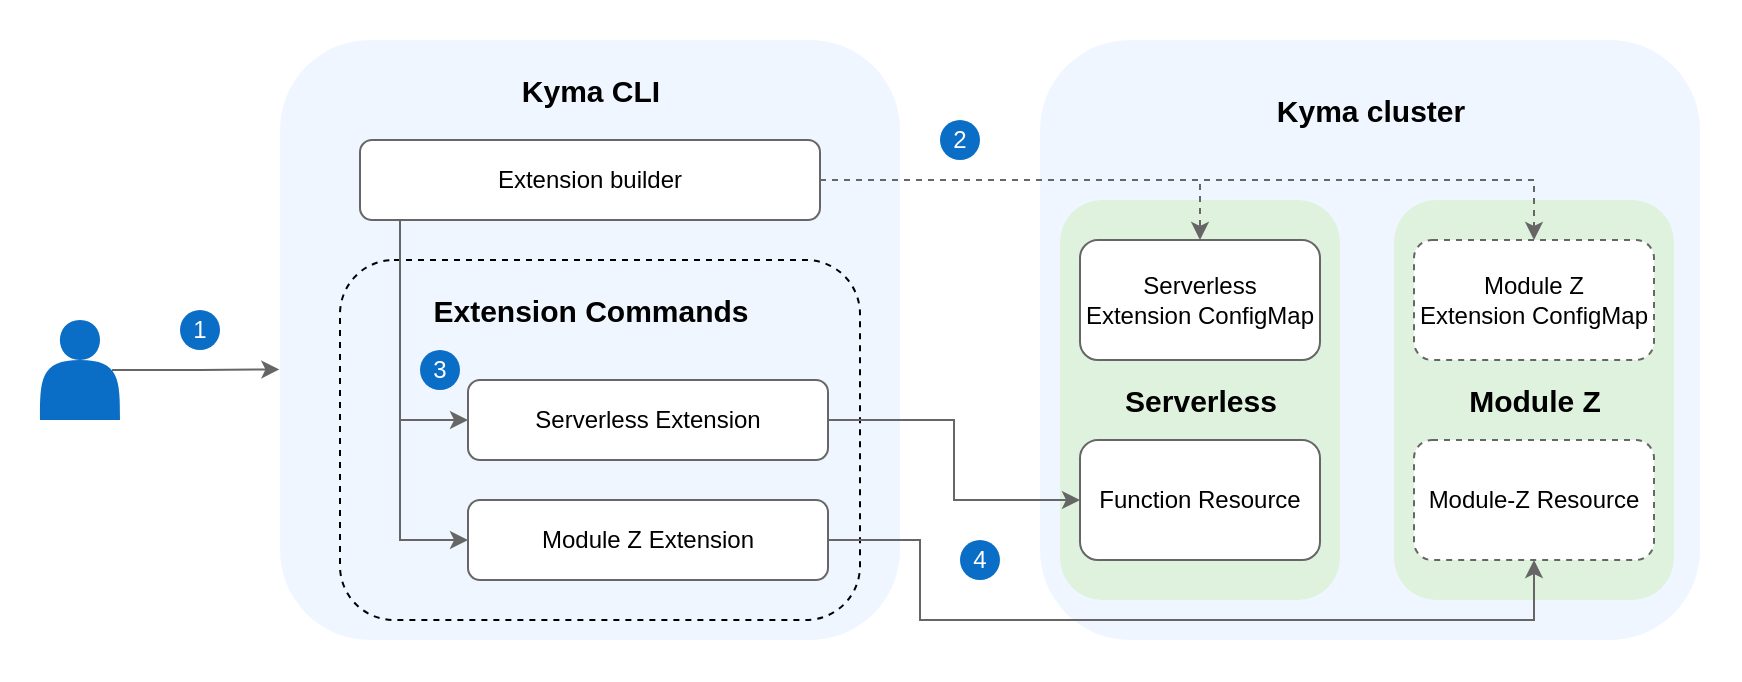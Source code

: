 <mxfile version="26.2.14">
  <diagram name="Page-1" id="3wcn3eSIUHcrDZ13uMIT">
    <mxGraphModel dx="2032" dy="804" grid="1" gridSize="10" guides="1" tooltips="1" connect="1" arrows="1" fold="1" page="1" pageScale="1" pageWidth="827" pageHeight="1169" math="0" shadow="0">
      <root>
        <mxCell id="0" />
        <mxCell id="1" parent="0" />
        <mxCell id="xKF-eual7p8Pqb8pcDHl-140" value="" style="group" vertex="1" connectable="0" parent="1">
          <mxGeometry width="870" height="340" as="geometry" />
        </mxCell>
        <mxCell id="xKF-eual7p8Pqb8pcDHl-139" value="" style="rounded=0;whiteSpace=wrap;html=1;strokeColor=none;" vertex="1" parent="xKF-eual7p8Pqb8pcDHl-140">
          <mxGeometry width="870" height="340" as="geometry" />
        </mxCell>
        <mxCell id="xKF-eual7p8Pqb8pcDHl-16" value="" style="rounded=1;whiteSpace=wrap;html=1;fillColor=#F0F6FF;strokeColor=none;" vertex="1" parent="xKF-eual7p8Pqb8pcDHl-140">
          <mxGeometry x="140" y="20" width="310" height="300" as="geometry" />
        </mxCell>
        <mxCell id="xKF-eual7p8Pqb8pcDHl-59" value="" style="rounded=1;whiteSpace=wrap;html=1;fillColor=none;strokeColor=default;dashed=1;" vertex="1" parent="xKF-eual7p8Pqb8pcDHl-140">
          <mxGeometry x="170" y="130" width="260" height="180" as="geometry" />
        </mxCell>
        <mxCell id="xKF-eual7p8Pqb8pcDHl-4" value="" style="rounded=1;whiteSpace=wrap;html=1;fillColor=#F0F6FF;strokeColor=none;glass=0;" vertex="1" parent="xKF-eual7p8Pqb8pcDHl-140">
          <mxGeometry x="520" y="20" width="330" height="300" as="geometry" />
        </mxCell>
        <mxCell id="xKF-eual7p8Pqb8pcDHl-5" value="Kyma cluster" style="text;html=1;align=center;verticalAlign=middle;resizable=0;points=[];autosize=1;strokeColor=none;fillColor=none;fontStyle=1;fontSize=15;" vertex="1" parent="xKF-eual7p8Pqb8pcDHl-140">
          <mxGeometry x="630" y="40" width="110" height="30" as="geometry" />
        </mxCell>
        <mxCell id="xKF-eual7p8Pqb8pcDHl-23" style="edgeStyle=orthogonalEdgeStyle;rounded=0;orthogonalLoop=1;jettySize=auto;html=1;exitX=0;exitY=0.75;exitDx=0;exitDy=0;entryX=0;entryY=0.5;entryDx=0;entryDy=0;strokeColor=#666666;" edge="1" parent="xKF-eual7p8Pqb8pcDHl-140" source="xKF-eual7p8Pqb8pcDHl-9" target="xKF-eual7p8Pqb8pcDHl-20">
          <mxGeometry relative="1" as="geometry">
            <Array as="points">
              <mxPoint x="180" y="90" />
              <mxPoint x="200" y="90" />
              <mxPoint x="200" y="270" />
            </Array>
          </mxGeometry>
        </mxCell>
        <mxCell id="xKF-eual7p8Pqb8pcDHl-24" style="edgeStyle=orthogonalEdgeStyle;rounded=0;orthogonalLoop=1;jettySize=auto;html=1;exitX=0;exitY=0.5;exitDx=0;exitDy=0;entryX=0;entryY=0.5;entryDx=0;entryDy=0;strokeColor=#666666;" edge="1" parent="xKF-eual7p8Pqb8pcDHl-140" source="xKF-eual7p8Pqb8pcDHl-9" target="xKF-eual7p8Pqb8pcDHl-19">
          <mxGeometry relative="1" as="geometry">
            <Array as="points">
              <mxPoint x="180" y="80" />
              <mxPoint x="200" y="80" />
              <mxPoint x="200" y="210" />
            </Array>
          </mxGeometry>
        </mxCell>
        <mxCell id="xKF-eual7p8Pqb8pcDHl-9" value="Extension builder" style="rounded=1;whiteSpace=wrap;html=1;strokeColor=#666666;" vertex="1" parent="xKF-eual7p8Pqb8pcDHl-140">
          <mxGeometry x="180" y="70" width="230" height="40" as="geometry" />
        </mxCell>
        <mxCell id="xKF-eual7p8Pqb8pcDHl-14" style="edgeStyle=orthogonalEdgeStyle;rounded=0;orthogonalLoop=1;jettySize=auto;html=1;exitX=0.9;exitY=0.5;exitDx=0;exitDy=0;exitPerimeter=0;entryX=-0.001;entryY=0.549;entryDx=0;entryDy=0;strokeColor=#666666;entryPerimeter=0;" edge="1" parent="xKF-eual7p8Pqb8pcDHl-140" source="xKF-eual7p8Pqb8pcDHl-13" target="xKF-eual7p8Pqb8pcDHl-16">
          <mxGeometry relative="1" as="geometry" />
        </mxCell>
        <mxCell id="xKF-eual7p8Pqb8pcDHl-13" value="" style="shape=actor;whiteSpace=wrap;html=1;strokeColor=none;fillColor=#0A6EC7;" vertex="1" parent="xKF-eual7p8Pqb8pcDHl-140">
          <mxGeometry x="20" y="160" width="40" height="50" as="geometry" />
        </mxCell>
        <mxCell id="xKF-eual7p8Pqb8pcDHl-17" value="Kyma CLI" style="text;html=1;align=center;verticalAlign=middle;resizable=0;points=[];autosize=1;strokeColor=none;fillColor=none;fontStyle=1;fontSize=15;" vertex="1" parent="xKF-eual7p8Pqb8pcDHl-140">
          <mxGeometry x="250" y="30" width="90" height="30" as="geometry" />
        </mxCell>
        <mxCell id="xKF-eual7p8Pqb8pcDHl-19" value="Serverless&amp;nbsp;Extension" style="rounded=1;whiteSpace=wrap;html=1;strokeColor=#666666;" vertex="1" parent="xKF-eual7p8Pqb8pcDHl-140">
          <mxGeometry x="234" y="190" width="180" height="40" as="geometry" />
        </mxCell>
        <mxCell id="xKF-eual7p8Pqb8pcDHl-20" value="Module Z Extension" style="rounded=1;whiteSpace=wrap;html=1;strokeColor=#666666;" vertex="1" parent="xKF-eual7p8Pqb8pcDHl-140">
          <mxGeometry x="234" y="250" width="180" height="40" as="geometry" />
        </mxCell>
        <mxCell id="xKF-eual7p8Pqb8pcDHl-26" value="1" style="ellipse;whiteSpace=wrap;html=1;aspect=fixed;strokeColor=none;fillColor=#0A6EC7;fontColor=#FFFFFF;labelBackgroundColor=none;" vertex="1" parent="xKF-eual7p8Pqb8pcDHl-140">
          <mxGeometry x="90" y="155" width="20" height="20" as="geometry" />
        </mxCell>
        <mxCell id="xKF-eual7p8Pqb8pcDHl-27" value="2" style="ellipse;whiteSpace=wrap;html=1;aspect=fixed;strokeColor=none;fillColor=#0A6EC7;fontColor=#FFFFFF;labelBackgroundColor=none;" vertex="1" parent="xKF-eual7p8Pqb8pcDHl-140">
          <mxGeometry x="470" y="60" width="20" height="20" as="geometry" />
        </mxCell>
        <mxCell id="xKF-eual7p8Pqb8pcDHl-28" value="3" style="ellipse;whiteSpace=wrap;html=1;aspect=fixed;strokeColor=none;fillColor=#0A6EC7;fontColor=#FFFFFF;labelBackgroundColor=none;" vertex="1" parent="xKF-eual7p8Pqb8pcDHl-140">
          <mxGeometry x="210" y="175" width="20" height="20" as="geometry" />
        </mxCell>
        <mxCell id="xKF-eual7p8Pqb8pcDHl-60" value="Extension Commands" style="text;html=1;align=center;verticalAlign=middle;resizable=0;points=[];autosize=1;strokeColor=none;fillColor=none;fontStyle=1;fontSize=15;" vertex="1" parent="xKF-eual7p8Pqb8pcDHl-140">
          <mxGeometry x="210" y="140" width="170" height="30" as="geometry" />
        </mxCell>
        <mxCell id="xKF-eual7p8Pqb8pcDHl-66" value="4" style="ellipse;whiteSpace=wrap;html=1;aspect=fixed;strokeColor=none;fillColor=#0A6EC7;fontColor=#FFFFFF;labelBackgroundColor=none;" vertex="1" parent="xKF-eual7p8Pqb8pcDHl-140">
          <mxGeometry x="480" y="270" width="20" height="20" as="geometry" />
        </mxCell>
        <mxCell id="xKF-eual7p8Pqb8pcDHl-132" value="" style="rounded=1;whiteSpace=wrap;html=1;fillColor=#DEF2DD;strokeColor=none;" vertex="1" parent="xKF-eual7p8Pqb8pcDHl-140">
          <mxGeometry x="530" y="100" width="140" height="200" as="geometry" />
        </mxCell>
        <mxCell id="xKF-eual7p8Pqb8pcDHl-6" value="Serverless&lt;div&gt;Extension ConfigMap&lt;/div&gt;" style="rounded=1;whiteSpace=wrap;html=1;strokeColor=#666666;" vertex="1" parent="xKF-eual7p8Pqb8pcDHl-140">
          <mxGeometry x="540" y="120" width="120" height="60" as="geometry" />
        </mxCell>
        <mxCell id="xKF-eual7p8Pqb8pcDHl-63" value="Function Resource" style="rounded=1;whiteSpace=wrap;html=1;strokeColor=#666666;" vertex="1" parent="xKF-eual7p8Pqb8pcDHl-140">
          <mxGeometry x="540" y="220" width="120" height="60" as="geometry" />
        </mxCell>
        <mxCell id="xKF-eual7p8Pqb8pcDHl-12" style="edgeStyle=orthogonalEdgeStyle;rounded=0;orthogonalLoop=1;jettySize=auto;html=1;exitX=1;exitY=0.5;exitDx=0;exitDy=0;entryX=0.5;entryY=0;entryDx=0;entryDy=0;strokeColor=#666666;dashed=1;" edge="1" parent="xKF-eual7p8Pqb8pcDHl-140" source="xKF-eual7p8Pqb8pcDHl-9" target="xKF-eual7p8Pqb8pcDHl-6">
          <mxGeometry relative="1" as="geometry">
            <Array as="points">
              <mxPoint x="600" y="90" />
            </Array>
          </mxGeometry>
        </mxCell>
        <mxCell id="xKF-eual7p8Pqb8pcDHl-65" style="edgeStyle=orthogonalEdgeStyle;rounded=0;orthogonalLoop=1;jettySize=auto;html=1;exitX=1;exitY=0.5;exitDx=0;exitDy=0;entryX=0;entryY=0.5;entryDx=0;entryDy=0;strokeColor=#666666;" edge="1" parent="xKF-eual7p8Pqb8pcDHl-140" source="xKF-eual7p8Pqb8pcDHl-19" target="xKF-eual7p8Pqb8pcDHl-63">
          <mxGeometry relative="1" as="geometry" />
        </mxCell>
        <mxCell id="xKF-eual7p8Pqb8pcDHl-133" value="Serverless" style="text;html=1;align=center;verticalAlign=middle;resizable=0;points=[];autosize=1;strokeColor=none;fillColor=none;fontStyle=1;fontSize=15;" vertex="1" parent="xKF-eual7p8Pqb8pcDHl-140">
          <mxGeometry x="555" y="185" width="90" height="30" as="geometry" />
        </mxCell>
        <mxCell id="xKF-eual7p8Pqb8pcDHl-134" value="" style="rounded=1;whiteSpace=wrap;html=1;fillColor=#DEF2DD;strokeColor=none;" vertex="1" parent="xKF-eual7p8Pqb8pcDHl-140">
          <mxGeometry x="697" y="100" width="140" height="200" as="geometry" />
        </mxCell>
        <mxCell id="xKF-eual7p8Pqb8pcDHl-8" value="Module Z&lt;div&gt;Extension ConfigMap&lt;/div&gt;" style="rounded=1;whiteSpace=wrap;html=1;strokeColor=#666666;dashed=1;" vertex="1" parent="xKF-eual7p8Pqb8pcDHl-140">
          <mxGeometry x="707" y="120" width="120" height="60" as="geometry" />
        </mxCell>
        <mxCell id="xKF-eual7p8Pqb8pcDHl-11" style="edgeStyle=orthogonalEdgeStyle;rounded=0;orthogonalLoop=1;jettySize=auto;html=1;exitX=1;exitY=0.5;exitDx=0;exitDy=0;entryX=0.5;entryY=0;entryDx=0;entryDy=0;strokeColor=#666666;dashed=1;" edge="1" parent="xKF-eual7p8Pqb8pcDHl-140" source="xKF-eual7p8Pqb8pcDHl-9" target="xKF-eual7p8Pqb8pcDHl-8">
          <mxGeometry relative="1" as="geometry">
            <Array as="points">
              <mxPoint x="767" y="90" />
            </Array>
          </mxGeometry>
        </mxCell>
        <mxCell id="xKF-eual7p8Pqb8pcDHl-135" value="Module-Z Resource" style="rounded=1;whiteSpace=wrap;html=1;strokeColor=#666666;dashed=1;" vertex="1" parent="xKF-eual7p8Pqb8pcDHl-140">
          <mxGeometry x="707" y="220" width="120" height="60" as="geometry" />
        </mxCell>
        <mxCell id="xKF-eual7p8Pqb8pcDHl-136" style="edgeStyle=orthogonalEdgeStyle;rounded=0;orthogonalLoop=1;jettySize=auto;html=1;exitX=1;exitY=0.5;exitDx=0;exitDy=0;entryX=0.5;entryY=1;entryDx=0;entryDy=0;strokeColor=#666666;" edge="1" parent="xKF-eual7p8Pqb8pcDHl-140" source="xKF-eual7p8Pqb8pcDHl-20" target="xKF-eual7p8Pqb8pcDHl-135">
          <mxGeometry relative="1" as="geometry">
            <Array as="points">
              <mxPoint x="460" y="270" />
              <mxPoint x="460" y="310" />
              <mxPoint x="767" y="310" />
            </Array>
          </mxGeometry>
        </mxCell>
        <mxCell id="xKF-eual7p8Pqb8pcDHl-138" value="Module Z" style="text;html=1;align=center;verticalAlign=middle;resizable=0;points=[];autosize=1;strokeColor=none;fillColor=none;fontStyle=1;fontSize=15;" vertex="1" parent="xKF-eual7p8Pqb8pcDHl-140">
          <mxGeometry x="722" y="185" width="90" height="30" as="geometry" />
        </mxCell>
      </root>
    </mxGraphModel>
  </diagram>
</mxfile>
